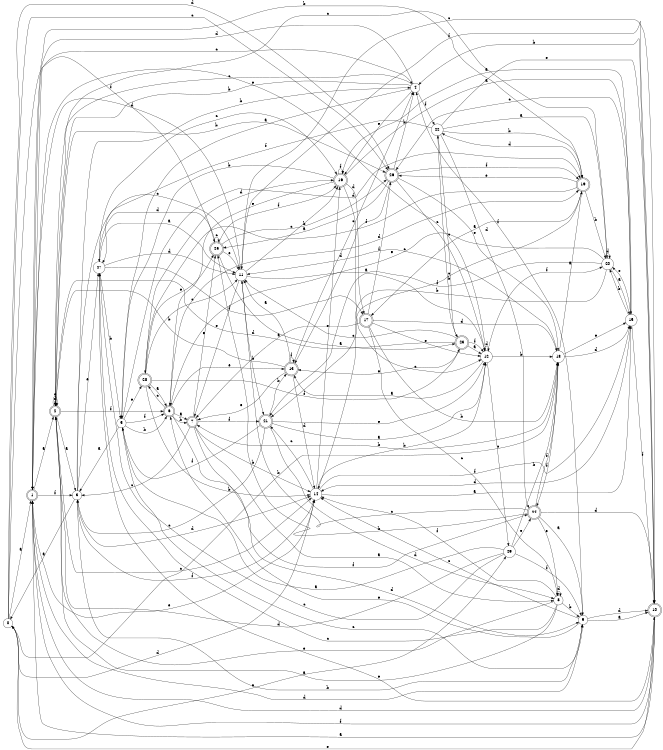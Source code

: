 digraph n24_2 {
__start0 [label="" shape="none"];

rankdir=LR;
size="8,5";

s0 [style="filled", color="black", fillcolor="white" shape="circle", label="0"];
s1 [style="rounded,filled", color="black", fillcolor="white" shape="doublecircle", label="1"];
s2 [style="rounded,filled", color="black", fillcolor="white" shape="doublecircle", label="2"];
s3 [style="filled", color="black", fillcolor="white" shape="circle", label="3"];
s4 [style="filled", color="black", fillcolor="white" shape="circle", label="4"];
s5 [style="filled", color="black", fillcolor="white" shape="circle", label="5"];
s6 [style="rounded,filled", color="black", fillcolor="white" shape="doublecircle", label="6"];
s7 [style="rounded,filled", color="black", fillcolor="white" shape="doublecircle", label="7"];
s8 [style="filled", color="black", fillcolor="white" shape="circle", label="8"];
s9 [style="filled", color="black", fillcolor="white" shape="circle", label="9"];
s10 [style="rounded,filled", color="black", fillcolor="white" shape="doublecircle", label="10"];
s11 [style="filled", color="black", fillcolor="white" shape="circle", label="11"];
s12 [style="filled", color="black", fillcolor="white" shape="circle", label="12"];
s13 [style="rounded,filled", color="black", fillcolor="white" shape="doublecircle", label="13"];
s14 [style="filled", color="black", fillcolor="white" shape="circle", label="14"];
s15 [style="filled", color="black", fillcolor="white" shape="circle", label="15"];
s16 [style="rounded,filled", color="black", fillcolor="white" shape="doublecircle", label="16"];
s17 [style="rounded,filled", color="black", fillcolor="white" shape="doublecircle", label="17"];
s18 [style="filled", color="black", fillcolor="white" shape="circle", label="18"];
s19 [style="rounded,filled", color="black", fillcolor="white" shape="doublecircle", label="19"];
s20 [style="filled", color="black", fillcolor="white" shape="circle", label="20"];
s21 [style="rounded,filled", color="black", fillcolor="white" shape="doublecircle", label="21"];
s22 [style="filled", color="black", fillcolor="white" shape="circle", label="22"];
s23 [style="rounded,filled", color="black", fillcolor="white" shape="doublecircle", label="23"];
s24 [style="rounded,filled", color="black", fillcolor="white" shape="doublecircle", label="24"];
s25 [style="rounded,filled", color="black", fillcolor="white" shape="doublecircle", label="25"];
s26 [style="rounded,filled", color="black", fillcolor="white" shape="doublecircle", label="26"];
s27 [style="filled", color="black", fillcolor="white" shape="circle", label="27"];
s28 [style="rounded,filled", color="black", fillcolor="white" shape="doublecircle", label="28"];
s29 [style="filled", color="black", fillcolor="white" shape="circle", label="29"];
s0 -> s1 [label="a"];
s0 -> s18 [label="b"];
s0 -> s26 [label="c"];
s0 -> s26 [label="d"];
s0 -> s29 [label="e"];
s0 -> s25 [label="f"];
s1 -> s2 [label="a"];
s1 -> s19 [label="b"];
s1 -> s4 [label="c"];
s1 -> s9 [label="d"];
s1 -> s14 [label="e"];
s1 -> s3 [label="f"];
s2 -> s3 [label="a"];
s2 -> s26 [label="b"];
s2 -> s14 [label="c"];
s2 -> s2 [label="d"];
s2 -> s2 [label="e"];
s2 -> s6 [label="f"];
s3 -> s0 [label="a"];
s3 -> s4 [label="b"];
s3 -> s11 [label="c"];
s3 -> s14 [label="d"];
s3 -> s27 [label="e"];
s3 -> s14 [label="f"];
s4 -> s5 [label="a"];
s4 -> s2 [label="b"];
s4 -> s2 [label="c"];
s4 -> s1 [label="d"];
s4 -> s16 [label="e"];
s4 -> s22 [label="f"];
s5 -> s3 [label="a"];
s5 -> s6 [label="b"];
s5 -> s9 [label="c"];
s5 -> s19 [label="d"];
s5 -> s28 [label="e"];
s5 -> s6 [label="f"];
s6 -> s7 [label="a"];
s6 -> s7 [label="b"];
s6 -> s28 [label="c"];
s6 -> s19 [label="d"];
s6 -> s13 [label="e"];
s6 -> s24 [label="f"];
s7 -> s8 [label="a"];
s7 -> s14 [label="b"];
s7 -> s3 [label="c"];
s7 -> s9 [label="d"];
s7 -> s25 [label="e"];
s7 -> s21 [label="f"];
s8 -> s2 [label="a"];
s8 -> s9 [label="b"];
s8 -> s27 [label="c"];
s8 -> s8 [label="d"];
s8 -> s2 [label="e"];
s8 -> s14 [label="f"];
s9 -> s10 [label="a"];
s9 -> s3 [label="b"];
s9 -> s14 [label="c"];
s9 -> s10 [label="d"];
s9 -> s6 [label="e"];
s9 -> s4 [label="f"];
s10 -> s1 [label="a"];
s10 -> s4 [label="b"];
s10 -> s11 [label="c"];
s10 -> s1 [label="d"];
s10 -> s0 [label="e"];
s10 -> s1 [label="f"];
s11 -> s12 [label="a"];
s11 -> s21 [label="b"];
s11 -> s16 [label="c"];
s11 -> s1 [label="d"];
s11 -> s7 [label="e"];
s11 -> s10 [label="f"];
s12 -> s13 [label="a"];
s12 -> s18 [label="b"];
s12 -> s29 [label="c"];
s12 -> s12 [label="d"];
s12 -> s1 [label="e"];
s12 -> s20 [label="f"];
s13 -> s11 [label="a"];
s13 -> s2 [label="b"];
s13 -> s4 [label="c"];
s13 -> s14 [label="d"];
s13 -> s7 [label="e"];
s13 -> s13 [label="f"];
s14 -> s15 [label="a"];
s14 -> s12 [label="b"];
s14 -> s21 [label="c"];
s14 -> s0 [label="d"];
s14 -> s16 [label="e"];
s14 -> s15 [label="f"];
s15 -> s16 [label="a"];
s15 -> s20 [label="b"];
s15 -> s26 [label="c"];
s15 -> s14 [label="d"];
s15 -> s20 [label="e"];
s15 -> s10 [label="f"];
s16 -> s15 [label="a"];
s16 -> s5 [label="b"];
s16 -> s12 [label="c"];
s16 -> s17 [label="d"];
s16 -> s6 [label="e"];
s16 -> s16 [label="f"];
s17 -> s7 [label="a"];
s17 -> s18 [label="b"];
s17 -> s8 [label="c"];
s17 -> s18 [label="d"];
s17 -> s12 [label="e"];
s17 -> s26 [label="f"];
s18 -> s19 [label="a"];
s18 -> s7 [label="b"];
s18 -> s11 [label="c"];
s18 -> s15 [label="d"];
s18 -> s15 [label="e"];
s18 -> s24 [label="f"];
s19 -> s17 [label="a"];
s19 -> s20 [label="b"];
s19 -> s14 [label="c"];
s19 -> s22 [label="d"];
s19 -> s26 [label="e"];
s19 -> s28 [label="f"];
s20 -> s15 [label="a"];
s20 -> s21 [label="b"];
s20 -> s2 [label="c"];
s20 -> s20 [label="d"];
s20 -> s6 [label="e"];
s20 -> s21 [label="f"];
s21 -> s12 [label="a"];
s21 -> s13 [label="b"];
s21 -> s3 [label="c"];
s21 -> s8 [label="d"];
s21 -> s12 [label="e"];
s21 -> s5 [label="f"];
s22 -> s20 [label="a"];
s22 -> s19 [label="b"];
s22 -> s23 [label="c"];
s22 -> s24 [label="d"];
s22 -> s10 [label="e"];
s22 -> s27 [label="f"];
s23 -> s12 [label="a"];
s23 -> s22 [label="b"];
s23 -> s11 [label="c"];
s23 -> s2 [label="d"];
s23 -> s13 [label="e"];
s23 -> s12 [label="f"];
s24 -> s9 [label="a"];
s24 -> s25 [label="b"];
s24 -> s11 [label="c"];
s24 -> s10 [label="d"];
s24 -> s8 [label="e"];
s24 -> s18 [label="f"];
s25 -> s23 [label="a"];
s25 -> s26 [label="b"];
s25 -> s25 [label="c"];
s25 -> s27 [label="d"];
s25 -> s11 [label="e"];
s25 -> s16 [label="f"];
s26 -> s25 [label="a"];
s26 -> s4 [label="b"];
s26 -> s12 [label="c"];
s26 -> s13 [label="d"];
s26 -> s18 [label="e"];
s26 -> s19 [label="f"];
s27 -> s11 [label="a"];
s27 -> s5 [label="b"];
s27 -> s16 [label="c"];
s27 -> s11 [label="d"];
s27 -> s10 [label="e"];
s27 -> s17 [label="f"];
s28 -> s6 [label="a"];
s28 -> s14 [label="b"];
s28 -> s11 [label="c"];
s28 -> s16 [label="d"];
s28 -> s25 [label="e"];
s28 -> s23 [label="f"];
s29 -> s5 [label="a"];
s29 -> s18 [label="b"];
s29 -> s27 [label="c"];
s29 -> s2 [label="d"];
s29 -> s24 [label="e"];
s29 -> s9 [label="f"];

}